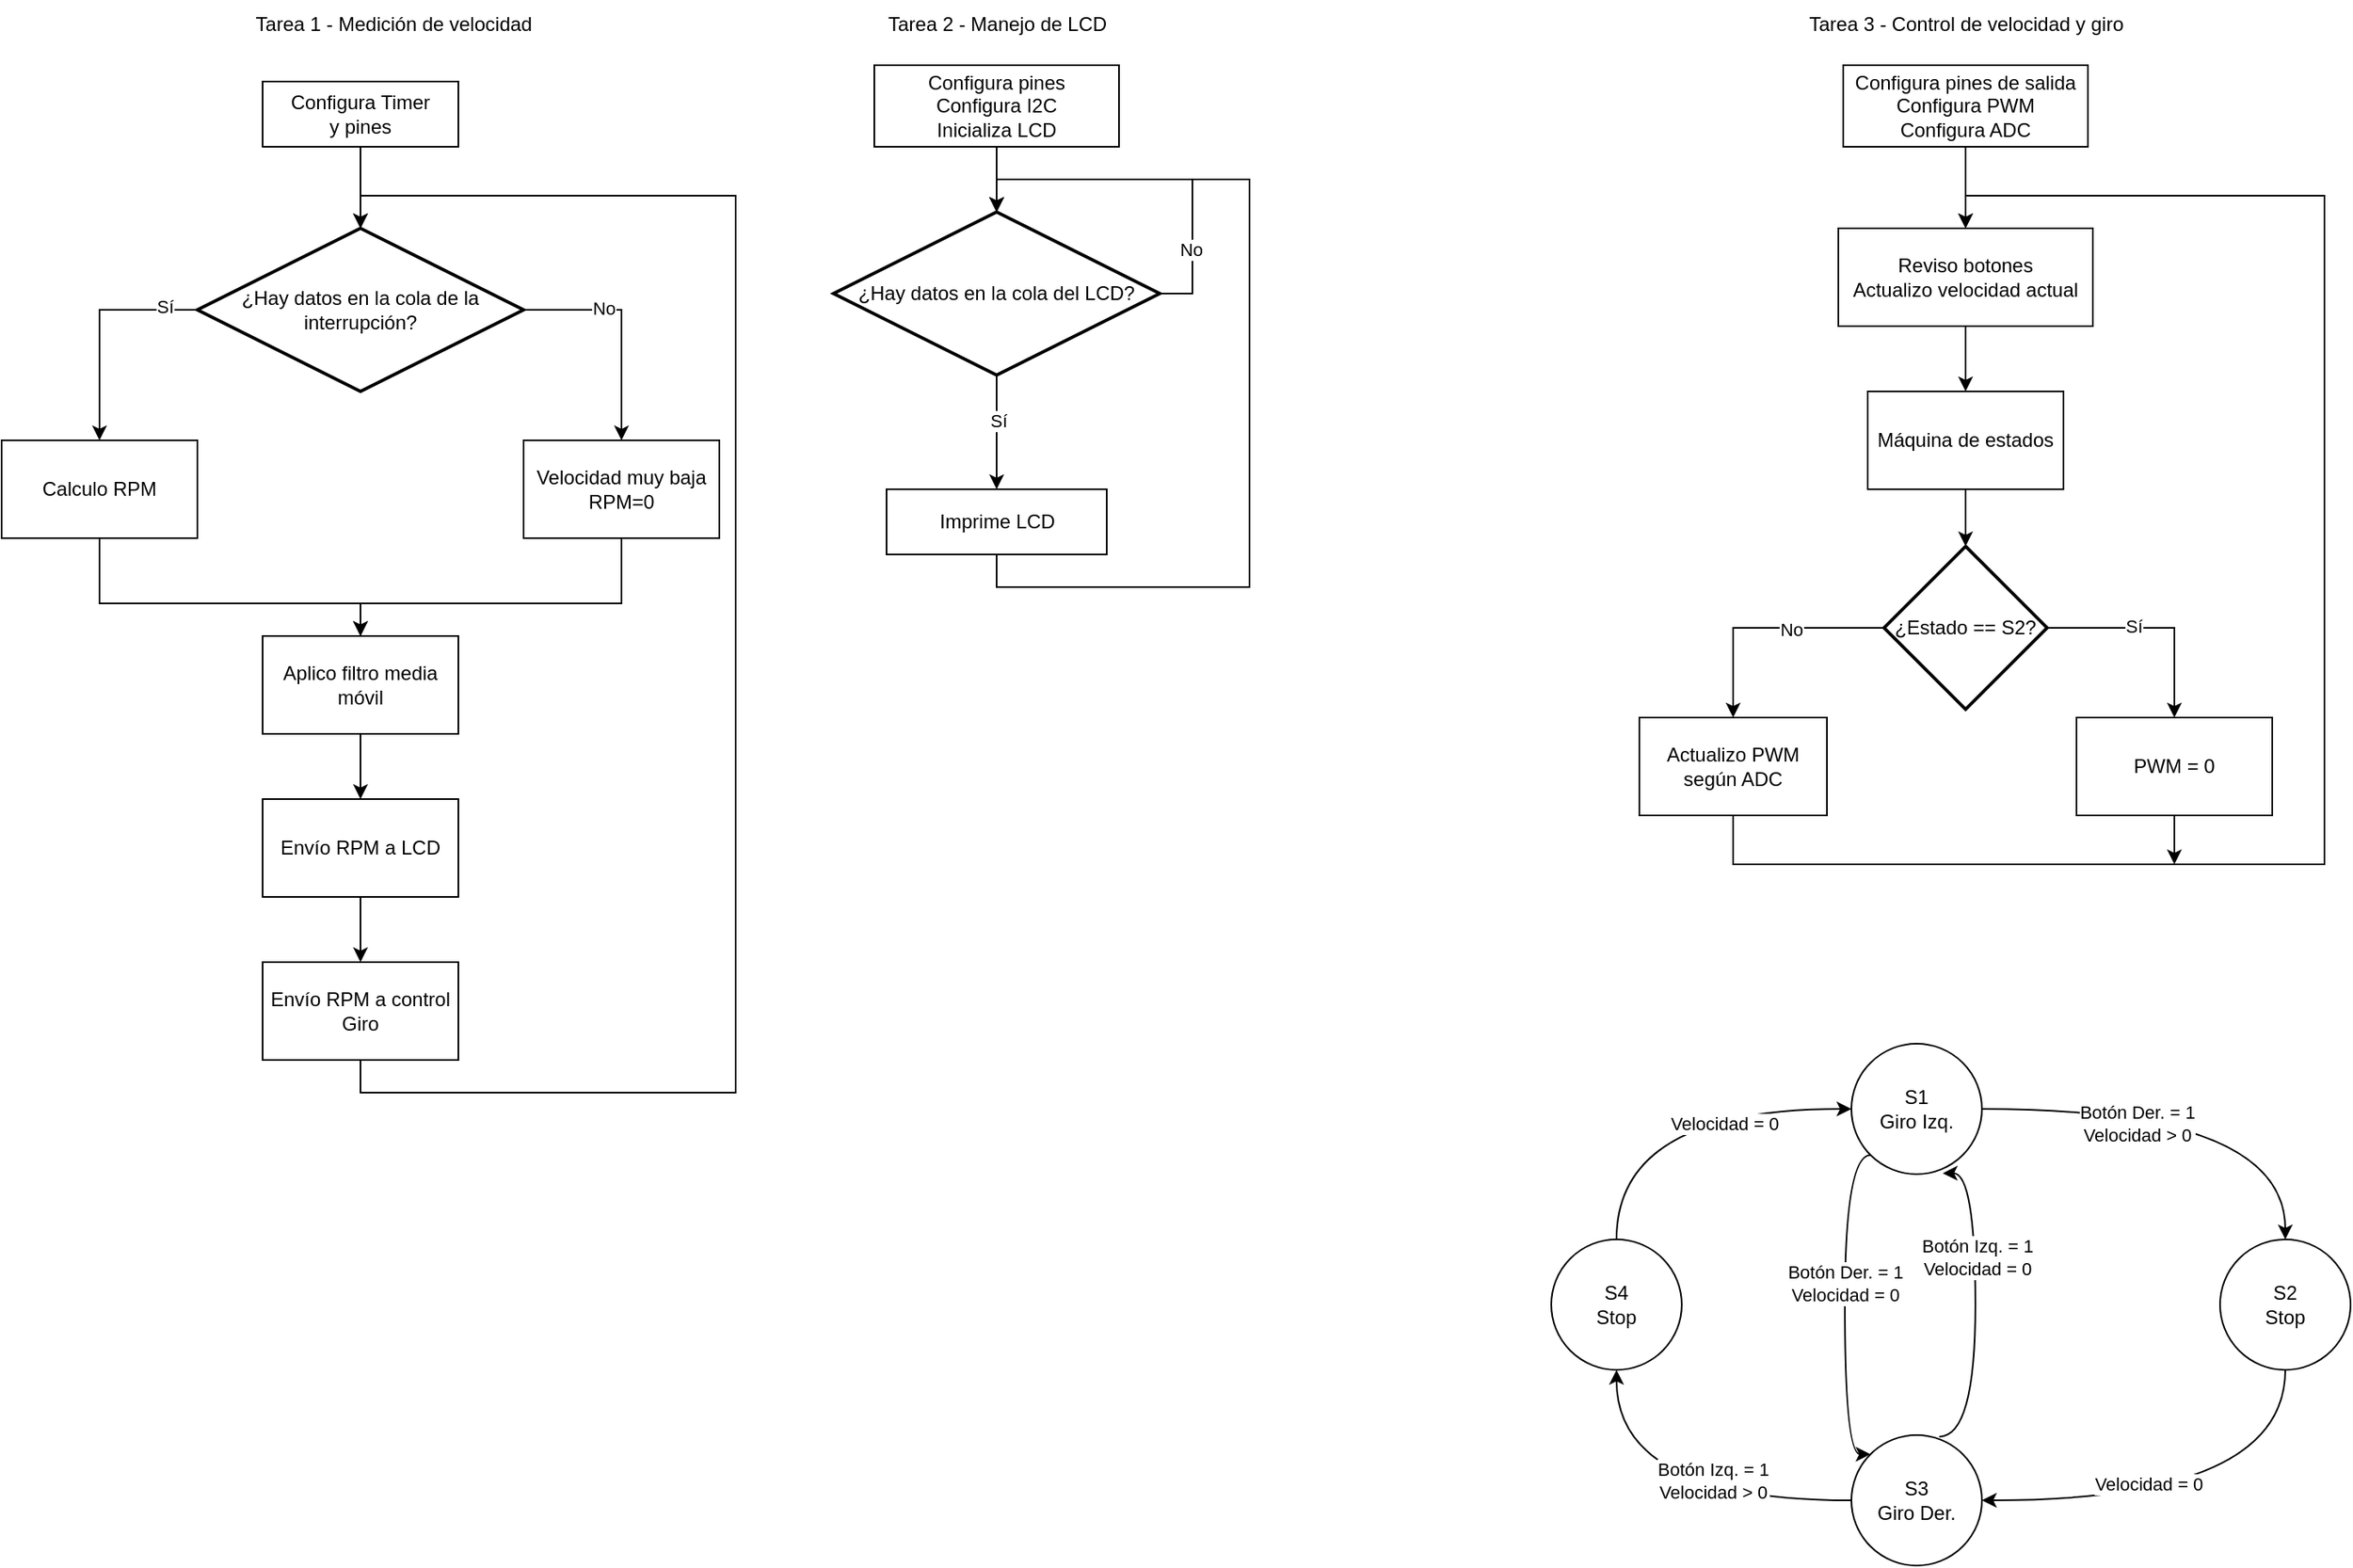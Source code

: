 <mxfile version="21.4.0" type="device">
  <diagram id="Ze9qhJIVfd9N2OfWIseY" name="Página-1">
    <mxGraphModel dx="2067" dy="625" grid="1" gridSize="10" guides="1" tooltips="1" connect="1" arrows="1" fold="1" page="1" pageScale="1" pageWidth="827" pageHeight="1169" math="0" shadow="0">
      <root>
        <mxCell id="0" />
        <mxCell id="1" parent="0" />
        <mxCell id="wbVb54XiufUMGWYrN6zN-1" value="Tarea 1 - Medición de velocidad" style="text;html=1;align=center;verticalAlign=middle;resizable=0;points=[];autosize=1;strokeColor=none;fillColor=none;" parent="1" vertex="1">
          <mxGeometry x="-655" y="40" width="190" height="30" as="geometry" />
        </mxCell>
        <mxCell id="MemHLdb73O6C3uobww-Y-20" style="edgeStyle=orthogonalEdgeStyle;rounded=0;orthogonalLoop=1;jettySize=auto;html=1;entryX=0.5;entryY=0;entryDx=0;entryDy=0;entryPerimeter=0;" edge="1" parent="1" source="MemHLdb73O6C3uobww-Y-2" target="MemHLdb73O6C3uobww-Y-4">
          <mxGeometry relative="1" as="geometry" />
        </mxCell>
        <mxCell id="MemHLdb73O6C3uobww-Y-2" value="Configura Timer&lt;br&gt;y pines" style="rounded=0;whiteSpace=wrap;html=1;" vertex="1" parent="1">
          <mxGeometry x="-640" y="90" width="120" height="40" as="geometry" />
        </mxCell>
        <mxCell id="MemHLdb73O6C3uobww-Y-6" style="edgeStyle=orthogonalEdgeStyle;rounded=0;orthogonalLoop=1;jettySize=auto;html=1;entryX=0.5;entryY=0;entryDx=0;entryDy=0;" edge="1" parent="1" source="MemHLdb73O6C3uobww-Y-4" target="MemHLdb73O6C3uobww-Y-5">
          <mxGeometry relative="1" as="geometry">
            <Array as="points">
              <mxPoint x="-420" y="230" />
            </Array>
          </mxGeometry>
        </mxCell>
        <mxCell id="MemHLdb73O6C3uobww-Y-7" value="No" style="edgeLabel;html=1;align=center;verticalAlign=middle;resizable=0;points=[];" vertex="1" connectable="0" parent="MemHLdb73O6C3uobww-Y-6">
          <mxGeometry x="-0.298" y="1" relative="1" as="geometry">
            <mxPoint as="offset" />
          </mxGeometry>
        </mxCell>
        <mxCell id="MemHLdb73O6C3uobww-Y-10" style="edgeStyle=orthogonalEdgeStyle;rounded=0;orthogonalLoop=1;jettySize=auto;html=1;entryX=0.5;entryY=0;entryDx=0;entryDy=0;" edge="1" parent="1" source="MemHLdb73O6C3uobww-Y-4" target="MemHLdb73O6C3uobww-Y-9">
          <mxGeometry relative="1" as="geometry">
            <Array as="points">
              <mxPoint x="-740" y="230" />
            </Array>
          </mxGeometry>
        </mxCell>
        <mxCell id="MemHLdb73O6C3uobww-Y-11" value="Sí" style="edgeLabel;html=1;align=center;verticalAlign=middle;resizable=0;points=[];" vertex="1" connectable="0" parent="MemHLdb73O6C3uobww-Y-10">
          <mxGeometry x="-0.705" y="-2" relative="1" as="geometry">
            <mxPoint as="offset" />
          </mxGeometry>
        </mxCell>
        <mxCell id="MemHLdb73O6C3uobww-Y-4" value="¿Hay datos en la cola de la interrupción?" style="strokeWidth=2;html=1;shape=mxgraph.flowchart.decision;whiteSpace=wrap;" vertex="1" parent="1">
          <mxGeometry x="-680" y="180" width="200" height="100" as="geometry" />
        </mxCell>
        <mxCell id="MemHLdb73O6C3uobww-Y-14" style="edgeStyle=orthogonalEdgeStyle;rounded=0;orthogonalLoop=1;jettySize=auto;html=1;" edge="1" parent="1" source="MemHLdb73O6C3uobww-Y-5" target="MemHLdb73O6C3uobww-Y-12">
          <mxGeometry relative="1" as="geometry">
            <Array as="points">
              <mxPoint x="-420" y="410" />
              <mxPoint x="-580" y="410" />
            </Array>
          </mxGeometry>
        </mxCell>
        <mxCell id="MemHLdb73O6C3uobww-Y-5" value="Velocidad muy baja&lt;br&gt;RPM=0" style="rounded=0;whiteSpace=wrap;html=1;" vertex="1" parent="1">
          <mxGeometry x="-480" y="310" width="120" height="60" as="geometry" />
        </mxCell>
        <mxCell id="MemHLdb73O6C3uobww-Y-13" style="edgeStyle=orthogonalEdgeStyle;rounded=0;orthogonalLoop=1;jettySize=auto;html=1;entryX=0.5;entryY=0;entryDx=0;entryDy=0;" edge="1" parent="1" source="MemHLdb73O6C3uobww-Y-9" target="MemHLdb73O6C3uobww-Y-12">
          <mxGeometry relative="1" as="geometry">
            <Array as="points">
              <mxPoint x="-740" y="410" />
              <mxPoint x="-580" y="410" />
            </Array>
          </mxGeometry>
        </mxCell>
        <mxCell id="MemHLdb73O6C3uobww-Y-9" value="Calculo RPM" style="rounded=0;whiteSpace=wrap;html=1;" vertex="1" parent="1">
          <mxGeometry x="-800" y="310" width="120" height="60" as="geometry" />
        </mxCell>
        <mxCell id="MemHLdb73O6C3uobww-Y-17" style="edgeStyle=orthogonalEdgeStyle;rounded=0;orthogonalLoop=1;jettySize=auto;html=1;" edge="1" parent="1" source="MemHLdb73O6C3uobww-Y-12" target="MemHLdb73O6C3uobww-Y-15">
          <mxGeometry relative="1" as="geometry" />
        </mxCell>
        <mxCell id="MemHLdb73O6C3uobww-Y-12" value="Aplico filtro media móvil" style="rounded=0;whiteSpace=wrap;html=1;" vertex="1" parent="1">
          <mxGeometry x="-640" y="430" width="120" height="60" as="geometry" />
        </mxCell>
        <mxCell id="MemHLdb73O6C3uobww-Y-18" style="edgeStyle=orthogonalEdgeStyle;rounded=0;orthogonalLoop=1;jettySize=auto;html=1;entryX=0.5;entryY=0;entryDx=0;entryDy=0;" edge="1" parent="1" source="MemHLdb73O6C3uobww-Y-15" target="MemHLdb73O6C3uobww-Y-16">
          <mxGeometry relative="1" as="geometry" />
        </mxCell>
        <mxCell id="MemHLdb73O6C3uobww-Y-15" value="Envío RPM a LCD" style="rounded=0;whiteSpace=wrap;html=1;" vertex="1" parent="1">
          <mxGeometry x="-640" y="530" width="120" height="60" as="geometry" />
        </mxCell>
        <mxCell id="MemHLdb73O6C3uobww-Y-19" style="edgeStyle=orthogonalEdgeStyle;rounded=0;orthogonalLoop=1;jettySize=auto;html=1;entryX=0.5;entryY=0;entryDx=0;entryDy=0;entryPerimeter=0;" edge="1" parent="1" source="MemHLdb73O6C3uobww-Y-16" target="MemHLdb73O6C3uobww-Y-4">
          <mxGeometry relative="1" as="geometry">
            <Array as="points">
              <mxPoint x="-580" y="710" />
              <mxPoint x="-350" y="710" />
              <mxPoint x="-350" y="160" />
              <mxPoint x="-580" y="160" />
            </Array>
          </mxGeometry>
        </mxCell>
        <mxCell id="MemHLdb73O6C3uobww-Y-16" value="Envío RPM a control Giro" style="rounded=0;whiteSpace=wrap;html=1;" vertex="1" parent="1">
          <mxGeometry x="-640" y="630" width="120" height="60" as="geometry" />
        </mxCell>
        <mxCell id="MemHLdb73O6C3uobww-Y-29" value="" style="edgeStyle=orthogonalEdgeStyle;rounded=0;orthogonalLoop=1;jettySize=auto;html=1;" edge="1" parent="1" source="MemHLdb73O6C3uobww-Y-22" target="MemHLdb73O6C3uobww-Y-23">
          <mxGeometry relative="1" as="geometry" />
        </mxCell>
        <mxCell id="MemHLdb73O6C3uobww-Y-22" value="Configura pines&lt;br&gt;Configura I2C&lt;br&gt;Inicializa LCD" style="rounded=0;whiteSpace=wrap;html=1;" vertex="1" parent="1">
          <mxGeometry x="-265" y="80" width="150" height="50" as="geometry" />
        </mxCell>
        <mxCell id="MemHLdb73O6C3uobww-Y-26" value="" style="edgeStyle=orthogonalEdgeStyle;rounded=0;orthogonalLoop=1;jettySize=auto;html=1;" edge="1" parent="1" source="MemHLdb73O6C3uobww-Y-23" target="MemHLdb73O6C3uobww-Y-24">
          <mxGeometry relative="1" as="geometry">
            <Array as="points">
              <mxPoint x="-190" y="340" />
              <mxPoint x="-190" y="340" />
            </Array>
          </mxGeometry>
        </mxCell>
        <mxCell id="MemHLdb73O6C3uobww-Y-27" value="Sí" style="edgeLabel;html=1;align=center;verticalAlign=middle;resizable=0;points=[];" vertex="1" connectable="0" parent="MemHLdb73O6C3uobww-Y-26">
          <mxGeometry x="-0.2" y="1" relative="1" as="geometry">
            <mxPoint as="offset" />
          </mxGeometry>
        </mxCell>
        <mxCell id="MemHLdb73O6C3uobww-Y-30" style="edgeStyle=orthogonalEdgeStyle;rounded=0;orthogonalLoop=1;jettySize=auto;html=1;entryX=0.5;entryY=0;entryDx=0;entryDy=0;entryPerimeter=0;" edge="1" parent="1" source="MemHLdb73O6C3uobww-Y-23" target="MemHLdb73O6C3uobww-Y-23">
          <mxGeometry relative="1" as="geometry">
            <mxPoint x="-175" y="160" as="targetPoint" />
            <Array as="points">
              <mxPoint x="-70" y="220" />
              <mxPoint x="-70" y="150" />
              <mxPoint x="-190" y="150" />
            </Array>
          </mxGeometry>
        </mxCell>
        <mxCell id="MemHLdb73O6C3uobww-Y-31" value="No" style="edgeLabel;html=1;align=center;verticalAlign=middle;resizable=0;points=[];" vertex="1" connectable="0" parent="MemHLdb73O6C3uobww-Y-30">
          <mxGeometry x="-0.59" y="1" relative="1" as="geometry">
            <mxPoint as="offset" />
          </mxGeometry>
        </mxCell>
        <mxCell id="MemHLdb73O6C3uobww-Y-23" value="¿Hay datos en la cola del LCD?" style="strokeWidth=2;html=1;shape=mxgraph.flowchart.decision;whiteSpace=wrap;" vertex="1" parent="1">
          <mxGeometry x="-290" y="170" width="200" height="100" as="geometry" />
        </mxCell>
        <mxCell id="MemHLdb73O6C3uobww-Y-32" style="edgeStyle=orthogonalEdgeStyle;rounded=0;orthogonalLoop=1;jettySize=auto;html=1;entryX=0.5;entryY=0;entryDx=0;entryDy=0;entryPerimeter=0;" edge="1" parent="1" source="MemHLdb73O6C3uobww-Y-24" target="MemHLdb73O6C3uobww-Y-23">
          <mxGeometry relative="1" as="geometry">
            <Array as="points">
              <mxPoint x="-190" y="400" />
              <mxPoint x="-35" y="400" />
              <mxPoint x="-35" y="150" />
              <mxPoint x="-190" y="150" />
            </Array>
          </mxGeometry>
        </mxCell>
        <mxCell id="MemHLdb73O6C3uobww-Y-24" value="Imprime LCD" style="rounded=0;whiteSpace=wrap;html=1;" vertex="1" parent="1">
          <mxGeometry x="-257.5" y="340" width="135" height="40" as="geometry" />
        </mxCell>
        <mxCell id="MemHLdb73O6C3uobww-Y-33" value="Tarea 2 - Manejo de LCD" style="text;html=1;align=center;verticalAlign=middle;resizable=0;points=[];autosize=1;strokeColor=none;fillColor=none;" vertex="1" parent="1">
          <mxGeometry x="-270" y="40" width="160" height="30" as="geometry" />
        </mxCell>
        <mxCell id="MemHLdb73O6C3uobww-Y-52" style="edgeStyle=orthogonalEdgeStyle;rounded=0;orthogonalLoop=1;jettySize=auto;html=1;entryX=0.5;entryY=0;entryDx=0;entryDy=0;entryPerimeter=0;" edge="1" parent="1" source="MemHLdb73O6C3uobww-Y-34">
          <mxGeometry relative="1" as="geometry">
            <mxPoint x="404" y="180" as="targetPoint" />
          </mxGeometry>
        </mxCell>
        <mxCell id="MemHLdb73O6C3uobww-Y-34" value="Configura pines de salida&lt;br&gt;Configura PWM&lt;br&gt;Configura ADC" style="rounded=0;whiteSpace=wrap;html=1;" vertex="1" parent="1">
          <mxGeometry x="329" y="80" width="150" height="50" as="geometry" />
        </mxCell>
        <mxCell id="MemHLdb73O6C3uobww-Y-54" style="edgeStyle=orthogonalEdgeStyle;rounded=0;orthogonalLoop=1;jettySize=auto;html=1;entryX=0.5;entryY=0;entryDx=0;entryDy=0;entryPerimeter=0;" edge="1" parent="1" source="MemHLdb73O6C3uobww-Y-44" target="MemHLdb73O6C3uobww-Y-46">
          <mxGeometry relative="1" as="geometry" />
        </mxCell>
        <mxCell id="MemHLdb73O6C3uobww-Y-44" value="Máquina de estados" style="rounded=0;whiteSpace=wrap;html=1;" vertex="1" parent="1">
          <mxGeometry x="344" y="280" width="120" height="60" as="geometry" />
        </mxCell>
        <mxCell id="MemHLdb73O6C3uobww-Y-55" style="edgeStyle=orthogonalEdgeStyle;rounded=0;orthogonalLoop=1;jettySize=auto;html=1;entryX=0.5;entryY=0;entryDx=0;entryDy=0;" edge="1" parent="1" source="MemHLdb73O6C3uobww-Y-46" target="MemHLdb73O6C3uobww-Y-48">
          <mxGeometry relative="1" as="geometry" />
        </mxCell>
        <mxCell id="MemHLdb73O6C3uobww-Y-63" value="No" style="edgeLabel;html=1;align=center;verticalAlign=middle;resizable=0;points=[];" vertex="1" connectable="0" parent="MemHLdb73O6C3uobww-Y-55">
          <mxGeometry x="-0.223" y="1" relative="1" as="geometry">
            <mxPoint as="offset" />
          </mxGeometry>
        </mxCell>
        <mxCell id="MemHLdb73O6C3uobww-Y-56" style="edgeStyle=orthogonalEdgeStyle;rounded=0;orthogonalLoop=1;jettySize=auto;html=1;entryX=0.5;entryY=0;entryDx=0;entryDy=0;" edge="1" parent="1" source="MemHLdb73O6C3uobww-Y-46" target="MemHLdb73O6C3uobww-Y-49">
          <mxGeometry relative="1" as="geometry" />
        </mxCell>
        <mxCell id="MemHLdb73O6C3uobww-Y-62" value="Sí" style="edgeLabel;html=1;align=center;verticalAlign=middle;resizable=0;points=[];" vertex="1" connectable="0" parent="MemHLdb73O6C3uobww-Y-56">
          <mxGeometry x="-0.208" y="1" relative="1" as="geometry">
            <mxPoint as="offset" />
          </mxGeometry>
        </mxCell>
        <mxCell id="MemHLdb73O6C3uobww-Y-46" value="¿Estado == S2?" style="strokeWidth=2;html=1;shape=mxgraph.flowchart.decision;whiteSpace=wrap;" vertex="1" parent="1">
          <mxGeometry x="354" y="375" width="100" height="100" as="geometry" />
        </mxCell>
        <mxCell id="MemHLdb73O6C3uobww-Y-60" style="edgeStyle=orthogonalEdgeStyle;rounded=0;orthogonalLoop=1;jettySize=auto;html=1;entryX=0.5;entryY=0;entryDx=0;entryDy=0;" edge="1" parent="1" source="MemHLdb73O6C3uobww-Y-48" target="MemHLdb73O6C3uobww-Y-58">
          <mxGeometry relative="1" as="geometry">
            <Array as="points">
              <mxPoint x="262" y="570" />
              <mxPoint x="624" y="570" />
              <mxPoint x="624" y="160" />
              <mxPoint x="404" y="160" />
            </Array>
          </mxGeometry>
        </mxCell>
        <mxCell id="MemHLdb73O6C3uobww-Y-48" value="Actualizo PWM según ADC" style="rounded=0;whiteSpace=wrap;html=1;" vertex="1" parent="1">
          <mxGeometry x="204" y="480" width="115" height="60" as="geometry" />
        </mxCell>
        <mxCell id="MemHLdb73O6C3uobww-Y-61" style="edgeStyle=orthogonalEdgeStyle;rounded=0;orthogonalLoop=1;jettySize=auto;html=1;" edge="1" parent="1" source="MemHLdb73O6C3uobww-Y-49">
          <mxGeometry relative="1" as="geometry">
            <mxPoint x="532" y="570" as="targetPoint" />
          </mxGeometry>
        </mxCell>
        <mxCell id="MemHLdb73O6C3uobww-Y-49" value="PWM = 0" style="rounded=0;whiteSpace=wrap;html=1;" vertex="1" parent="1">
          <mxGeometry x="472" y="480" width="120" height="60" as="geometry" />
        </mxCell>
        <mxCell id="MemHLdb73O6C3uobww-Y-59" style="edgeStyle=orthogonalEdgeStyle;rounded=0;orthogonalLoop=1;jettySize=auto;html=1;" edge="1" parent="1" source="MemHLdb73O6C3uobww-Y-58" target="MemHLdb73O6C3uobww-Y-44">
          <mxGeometry relative="1" as="geometry" />
        </mxCell>
        <mxCell id="MemHLdb73O6C3uobww-Y-58" value="Reviso botones&lt;br&gt;Actualizo velocidad actual" style="rounded=0;whiteSpace=wrap;html=1;" vertex="1" parent="1">
          <mxGeometry x="326" y="180" width="156" height="60" as="geometry" />
        </mxCell>
        <mxCell id="MemHLdb73O6C3uobww-Y-64" value="Tarea 3 - Control de velocidad y giro" style="text;html=1;align=center;verticalAlign=middle;resizable=0;points=[];autosize=1;strokeColor=none;fillColor=none;" vertex="1" parent="1">
          <mxGeometry x="294" y="40" width="220" height="30" as="geometry" />
        </mxCell>
        <mxCell id="MemHLdb73O6C3uobww-Y-71" style="edgeStyle=orthogonalEdgeStyle;rounded=0;orthogonalLoop=1;jettySize=auto;html=1;entryX=1;entryY=0.5;entryDx=0;entryDy=0;exitX=0.5;exitY=1;exitDx=0;exitDy=0;curved=1;" edge="1" parent="1" source="MemHLdb73O6C3uobww-Y-65" target="MemHLdb73O6C3uobww-Y-67">
          <mxGeometry relative="1" as="geometry" />
        </mxCell>
        <mxCell id="MemHLdb73O6C3uobww-Y-72" value="Velocidad = 0" style="edgeLabel;html=1;align=center;verticalAlign=middle;resizable=0;points=[];" vertex="1" connectable="0" parent="MemHLdb73O6C3uobww-Y-71">
          <mxGeometry x="0.234" y="-10" relative="1" as="geometry">
            <mxPoint as="offset" />
          </mxGeometry>
        </mxCell>
        <mxCell id="MemHLdb73O6C3uobww-Y-65" value="S2&lt;br&gt;Stop" style="ellipse;whiteSpace=wrap;html=1;aspect=fixed;" vertex="1" parent="1">
          <mxGeometry x="560" y="800" width="80" height="80" as="geometry" />
        </mxCell>
        <mxCell id="MemHLdb73O6C3uobww-Y-69" style="edgeStyle=orthogonalEdgeStyle;rounded=0;orthogonalLoop=1;jettySize=auto;html=1;exitX=1;exitY=0.5;exitDx=0;exitDy=0;entryX=0.5;entryY=0;entryDx=0;entryDy=0;curved=1;" edge="1" parent="1" source="MemHLdb73O6C3uobww-Y-66" target="MemHLdb73O6C3uobww-Y-65">
          <mxGeometry relative="1" as="geometry" />
        </mxCell>
        <mxCell id="MemHLdb73O6C3uobww-Y-70" value="Botón Der. = 1&lt;br&gt;Velocidad &amp;gt; 0" style="edgeLabel;html=1;align=center;verticalAlign=middle;resizable=0;points=[];" vertex="1" connectable="0" parent="MemHLdb73O6C3uobww-Y-69">
          <mxGeometry x="-0.289" y="-9" relative="1" as="geometry">
            <mxPoint as="offset" />
          </mxGeometry>
        </mxCell>
        <mxCell id="MemHLdb73O6C3uobww-Y-83" style="edgeStyle=orthogonalEdgeStyle;rounded=0;orthogonalLoop=1;jettySize=auto;html=1;exitX=0;exitY=1;exitDx=0;exitDy=0;entryX=0;entryY=0;entryDx=0;entryDy=0;curved=1;" edge="1" parent="1" source="MemHLdb73O6C3uobww-Y-66" target="MemHLdb73O6C3uobww-Y-67">
          <mxGeometry relative="1" as="geometry">
            <Array as="points">
              <mxPoint x="330" y="748" />
              <mxPoint x="330" y="932" />
            </Array>
          </mxGeometry>
        </mxCell>
        <mxCell id="MemHLdb73O6C3uobww-Y-84" value="Botón Der. = 1&lt;br&gt;Velocidad = 0" style="edgeLabel;html=1;align=center;verticalAlign=middle;resizable=0;points=[];" vertex="1" connectable="0" parent="MemHLdb73O6C3uobww-Y-83">
          <mxGeometry x="-0.122" relative="1" as="geometry">
            <mxPoint as="offset" />
          </mxGeometry>
        </mxCell>
        <mxCell id="MemHLdb73O6C3uobww-Y-66" value="S1&lt;br&gt;Giro Izq." style="ellipse;whiteSpace=wrap;html=1;aspect=fixed;" vertex="1" parent="1">
          <mxGeometry x="334" y="680" width="80" height="80" as="geometry" />
        </mxCell>
        <mxCell id="MemHLdb73O6C3uobww-Y-76" style="edgeStyle=orthogonalEdgeStyle;rounded=0;orthogonalLoop=1;jettySize=auto;html=1;entryX=0.5;entryY=1;entryDx=0;entryDy=0;curved=1;" edge="1" parent="1" source="MemHLdb73O6C3uobww-Y-67" target="MemHLdb73O6C3uobww-Y-75">
          <mxGeometry relative="1" as="geometry" />
        </mxCell>
        <mxCell id="MemHLdb73O6C3uobww-Y-77" value="Botón Izq. = 1&lt;br&gt;Velocidad &amp;gt; 0" style="edgeLabel;html=1;align=center;verticalAlign=middle;resizable=0;points=[];" vertex="1" connectable="0" parent="MemHLdb73O6C3uobww-Y-76">
          <mxGeometry x="-0.237" y="-12" relative="1" as="geometry">
            <mxPoint as="offset" />
          </mxGeometry>
        </mxCell>
        <mxCell id="MemHLdb73O6C3uobww-Y-81" style="edgeStyle=orthogonalEdgeStyle;rounded=0;orthogonalLoop=1;jettySize=auto;html=1;exitX=0.673;exitY=0.012;exitDx=0;exitDy=0;entryX=0.7;entryY=0.993;entryDx=0;entryDy=0;curved=1;exitPerimeter=0;entryPerimeter=0;" edge="1" parent="1" source="MemHLdb73O6C3uobww-Y-67" target="MemHLdb73O6C3uobww-Y-66">
          <mxGeometry relative="1" as="geometry">
            <Array as="points">
              <mxPoint x="410" y="921" />
              <mxPoint x="410" y="759" />
            </Array>
          </mxGeometry>
        </mxCell>
        <mxCell id="MemHLdb73O6C3uobww-Y-82" value="Botón Izq. = 1&lt;br&gt;Velocidad = 0" style="edgeLabel;html=1;align=center;verticalAlign=middle;resizable=0;points=[];" vertex="1" connectable="0" parent="MemHLdb73O6C3uobww-Y-81">
          <mxGeometry x="0.294" y="-1" relative="1" as="geometry">
            <mxPoint as="offset" />
          </mxGeometry>
        </mxCell>
        <mxCell id="MemHLdb73O6C3uobww-Y-67" value="S3&lt;br&gt;Giro Der." style="ellipse;whiteSpace=wrap;html=1;aspect=fixed;" vertex="1" parent="1">
          <mxGeometry x="334" y="920" width="80" height="80" as="geometry" />
        </mxCell>
        <mxCell id="MemHLdb73O6C3uobww-Y-78" style="edgeStyle=orthogonalEdgeStyle;rounded=0;orthogonalLoop=1;jettySize=auto;html=1;entryX=0;entryY=0.5;entryDx=0;entryDy=0;exitX=0.5;exitY=0;exitDx=0;exitDy=0;curved=1;" edge="1" parent="1" source="MemHLdb73O6C3uobww-Y-75" target="MemHLdb73O6C3uobww-Y-66">
          <mxGeometry relative="1" as="geometry" />
        </mxCell>
        <mxCell id="MemHLdb73O6C3uobww-Y-79" value="Velocidad = 0" style="edgeLabel;html=1;align=center;verticalAlign=middle;resizable=0;points=[];" vertex="1" connectable="0" parent="MemHLdb73O6C3uobww-Y-78">
          <mxGeometry x="0.303" y="-9" relative="1" as="geometry">
            <mxPoint as="offset" />
          </mxGeometry>
        </mxCell>
        <mxCell id="MemHLdb73O6C3uobww-Y-75" value="S4&lt;br&gt;Stop" style="ellipse;whiteSpace=wrap;html=1;aspect=fixed;" vertex="1" parent="1">
          <mxGeometry x="150" y="800" width="80" height="80" as="geometry" />
        </mxCell>
      </root>
    </mxGraphModel>
  </diagram>
</mxfile>
